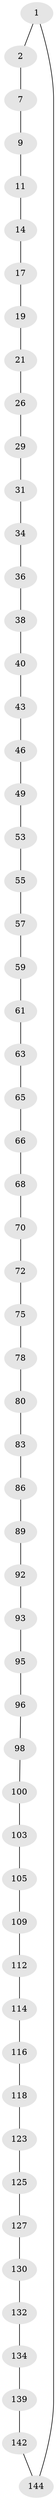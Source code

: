 // original degree distribution, {2: 1.0}
// Generated by graph-tools (version 1.1) at 2025/20/03/04/25 18:20:03]
// undirected, 58 vertices, 58 edges
graph export_dot {
graph [start="1"]
  node [color=gray90,style=filled];
  1 [super="+147"];
  2 [super="+3"];
  7 [super="+8"];
  9 [super="+10"];
  11 [super="+12"];
  14 [super="+15"];
  17 [super="+18"];
  19 [super="+20"];
  21 [super="+22"];
  26 [super="+27"];
  29 [super="+30"];
  31 [super="+32"];
  34 [super="+35"];
  36 [super="+37"];
  38 [super="+39"];
  40 [super="+41"];
  43 [super="+44"];
  46 [super="+47"];
  49 [super="+50"];
  53 [super="+54"];
  55 [super="+56"];
  57 [super="+58"];
  59 [super="+60"];
  61 [super="+62"];
  63 [super="+64"];
  65;
  66 [super="+67"];
  68 [super="+69"];
  70 [super="+71"];
  72 [super="+73"];
  75 [super="+76"];
  78 [super="+79"];
  80 [super="+81"];
  83 [super="+84"];
  86 [super="+87"];
  89 [super="+90"];
  92;
  93 [super="+94"];
  95;
  96 [super="+97"];
  98 [super="+99"];
  100 [super="+101"];
  103 [super="+104"];
  105 [super="+106"];
  109 [super="+110"];
  112 [super="+113"];
  114 [super="+115"];
  116 [super="+117"];
  118 [super="+119"];
  123 [super="+124"];
  125 [super="+126"];
  127 [super="+128"];
  130 [super="+131"];
  132 [super="+133"];
  134 [super="+135"];
  139 [super="+140"];
  142 [super="+143"];
  144 [super="+145"];
  1 -- 2;
  1 -- 144;
  2 -- 7;
  7 -- 9;
  9 -- 11;
  11 -- 14;
  14 -- 17;
  17 -- 19;
  19 -- 21;
  21 -- 26;
  26 -- 29;
  29 -- 31;
  31 -- 34;
  34 -- 36;
  36 -- 38;
  38 -- 40;
  40 -- 43;
  43 -- 46;
  46 -- 49;
  49 -- 53;
  53 -- 55;
  55 -- 57;
  57 -- 59;
  59 -- 61;
  61 -- 63;
  63 -- 65;
  65 -- 66;
  66 -- 68;
  68 -- 70;
  70 -- 72;
  72 -- 75;
  75 -- 78;
  78 -- 80;
  80 -- 83;
  83 -- 86;
  86 -- 89;
  89 -- 92;
  92 -- 93;
  93 -- 95;
  95 -- 96;
  96 -- 98;
  98 -- 100;
  100 -- 103;
  103 -- 105;
  105 -- 109;
  109 -- 112;
  112 -- 114;
  114 -- 116;
  116 -- 118;
  118 -- 123;
  123 -- 125;
  125 -- 127;
  127 -- 130;
  130 -- 132;
  132 -- 134;
  134 -- 139;
  139 -- 142;
  142 -- 144;
}
